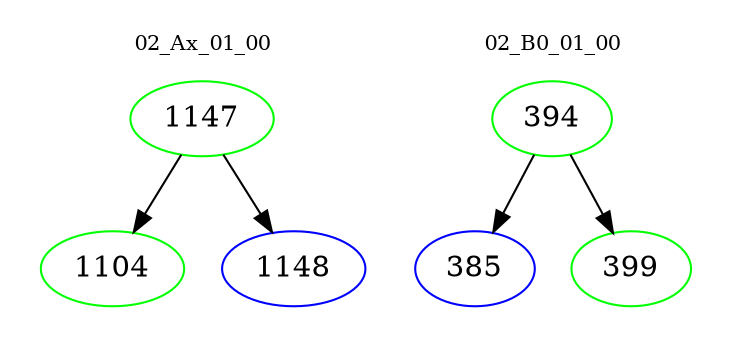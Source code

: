 digraph{
subgraph cluster_0 {
color = white
label = "02_Ax_01_00";
fontsize=10;
T0_1147 [label="1147", color="green"]
T0_1147 -> T0_1104 [color="black"]
T0_1104 [label="1104", color="green"]
T0_1147 -> T0_1148 [color="black"]
T0_1148 [label="1148", color="blue"]
}
subgraph cluster_1 {
color = white
label = "02_B0_01_00";
fontsize=10;
T1_394 [label="394", color="green"]
T1_394 -> T1_385 [color="black"]
T1_385 [label="385", color="blue"]
T1_394 -> T1_399 [color="black"]
T1_399 [label="399", color="green"]
}
}
